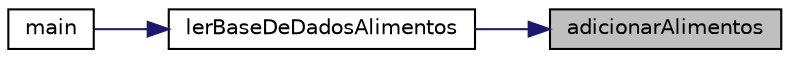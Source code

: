 digraph "adicionarAlimentos"
{
 // LATEX_PDF_SIZE
  edge [fontname="Helvetica",fontsize="10",labelfontname="Helvetica",labelfontsize="10"];
  node [fontname="Helvetica",fontsize="10",shape=record];
  rankdir="RL";
  Node1 [label="adicionarAlimentos",height=0.2,width=0.4,color="black", fillcolor="grey75", style="filled", fontcolor="black",tooltip="Função para adicionar um alimento ao ler um ficheiro txt."];
  Node1 -> Node2 [dir="back",color="midnightblue",fontsize="10",style="solid"];
  Node2 [label="lerBaseDeDadosAlimentos",height=0.2,width=0.4,color="black", fillcolor="white", style="filled",URL="$Alimentos_8c.html#a625b2c6a386b874e19f6c2c43bfe2987",tooltip="Função que lê o txt de alimentos ao iniciar o programa e guarda numa lista ligada."];
  Node2 -> Node3 [dir="back",color="midnightblue",fontsize="10",style="solid"];
  Node3 [label="main",height=0.2,width=0.4,color="black", fillcolor="white", style="filled",URL="$main_8c.html#a0ddf1224851353fc92bfbff6f499fa97",tooltip="Função principal que vai correr outras funções como (Ler base de dados / Menu Principal / Guardar Bas..."];
}
